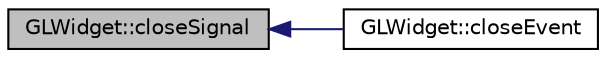 digraph "GLWidget::closeSignal"
{
 // INTERACTIVE_SVG=YES
  edge [fontname="Helvetica",fontsize="10",labelfontname="Helvetica",labelfontsize="10"];
  node [fontname="Helvetica",fontsize="10",shape=record];
  rankdir="LR";
  Node1 [label="GLWidget::closeSignal",height=0.2,width=0.4,color="black", fillcolor="grey75", style="filled", fontcolor="black"];
  Node1 -> Node2 [dir="back",color="midnightblue",fontsize="10",style="solid",fontname="Helvetica"];
  Node2 [label="GLWidget::closeEvent",height=0.2,width=0.4,color="black", fillcolor="white", style="filled",URL="$da/d10/class_g_l_widget.html#ae24a6b08d159795277b62bcadd2b7940"];
}
